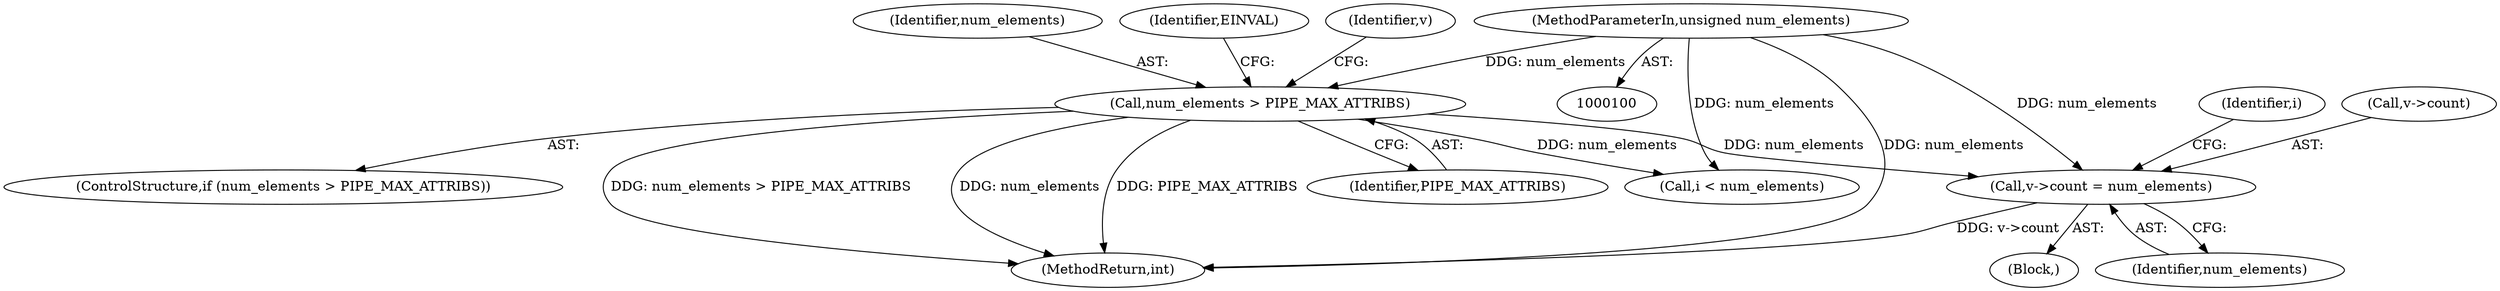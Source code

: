 digraph "0_virglrenderer_114688c526fe45f341d75ccd1d85473c3b08f7a7@pointer" {
"1000126" [label="(Call,v->count = num_elements)"];
"1000121" [label="(Call,num_elements > PIPE_MAX_ATTRIBS)"];
"1000103" [label="(MethodParameterIn,unsigned num_elements)"];
"1000133" [label="(Identifier,i)"];
"1000105" [label="(Block,)"];
"1000103" [label="(MethodParameterIn,unsigned num_elements)"];
"1000135" [label="(Call,i < num_elements)"];
"1000126" [label="(Call,v->count = num_elements)"];
"1000123" [label="(Identifier,PIPE_MAX_ATTRIBS)"];
"1000122" [label="(Identifier,num_elements)"];
"1000121" [label="(Call,num_elements > PIPE_MAX_ATTRIBS)"];
"1000127" [label="(Call,v->count)"];
"1000125" [label="(Identifier,EINVAL)"];
"1000128" [label="(Identifier,v)"];
"1000523" [label="(MethodReturn,int)"];
"1000130" [label="(Identifier,num_elements)"];
"1000120" [label="(ControlStructure,if (num_elements > PIPE_MAX_ATTRIBS))"];
"1000126" -> "1000105"  [label="AST: "];
"1000126" -> "1000130"  [label="CFG: "];
"1000127" -> "1000126"  [label="AST: "];
"1000130" -> "1000126"  [label="AST: "];
"1000133" -> "1000126"  [label="CFG: "];
"1000126" -> "1000523"  [label="DDG: v->count"];
"1000121" -> "1000126"  [label="DDG: num_elements"];
"1000103" -> "1000126"  [label="DDG: num_elements"];
"1000121" -> "1000120"  [label="AST: "];
"1000121" -> "1000123"  [label="CFG: "];
"1000122" -> "1000121"  [label="AST: "];
"1000123" -> "1000121"  [label="AST: "];
"1000125" -> "1000121"  [label="CFG: "];
"1000128" -> "1000121"  [label="CFG: "];
"1000121" -> "1000523"  [label="DDG: PIPE_MAX_ATTRIBS"];
"1000121" -> "1000523"  [label="DDG: num_elements > PIPE_MAX_ATTRIBS"];
"1000121" -> "1000523"  [label="DDG: num_elements"];
"1000103" -> "1000121"  [label="DDG: num_elements"];
"1000121" -> "1000135"  [label="DDG: num_elements"];
"1000103" -> "1000100"  [label="AST: "];
"1000103" -> "1000523"  [label="DDG: num_elements"];
"1000103" -> "1000135"  [label="DDG: num_elements"];
}
